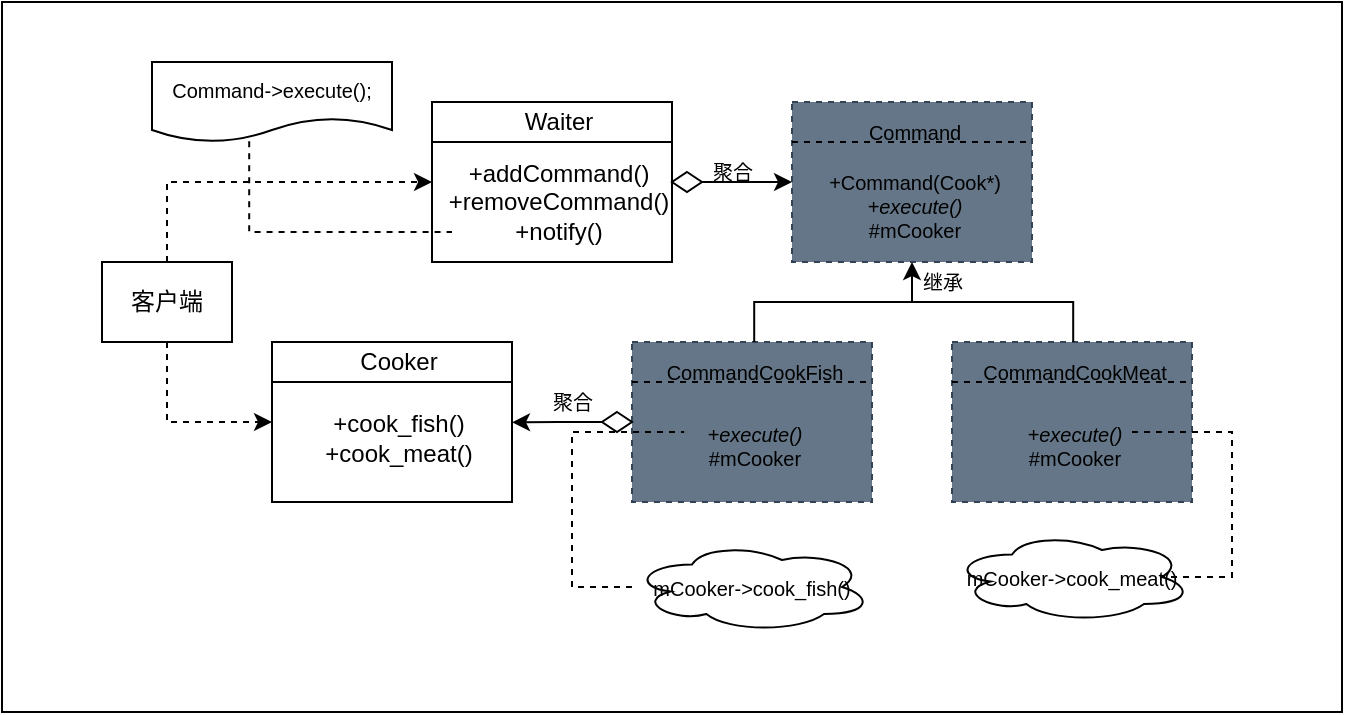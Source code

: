 <mxfile>
    <diagram id="YKBNJY8En7M64wCvM9GK" name="第 1 页">
        <mxGraphModel dx="1589" dy="1604" grid="1" gridSize="5" guides="1" tooltips="1" connect="1" arrows="1" fold="1" page="1" pageScale="1" pageWidth="827" pageHeight="1169" math="0" shadow="0">
            <root>
                <mxCell id="0"/>
                <mxCell id="1" parent="0"/>
                <mxCell id="49" value="" style="whiteSpace=wrap;html=1;fontSize=10;" vertex="1" parent="1">
                    <mxGeometry x="-15" y="-10" width="670" height="355" as="geometry"/>
                </mxCell>
                <mxCell id="40" style="edgeStyle=orthogonalEdgeStyle;rounded=0;html=1;exitX=0.5;exitY=1;exitDx=0;exitDy=0;fontSize=10;endArrow=classic;endFill=1;entryX=0;entryY=0.5;entryDx=0;entryDy=0;dashed=1;" edge="1" parent="1" source="2" target="36">
                    <mxGeometry relative="1" as="geometry">
                        <mxPoint x="90" y="225" as="targetPoint"/>
                    </mxGeometry>
                </mxCell>
                <mxCell id="43" style="edgeStyle=orthogonalEdgeStyle;rounded=0;html=1;fontSize=10;endArrow=classic;endFill=1;entryX=0;entryY=0.5;entryDx=0;entryDy=0;dashed=1;" edge="1" parent="1" source="2" target="4">
                    <mxGeometry relative="1" as="geometry">
                        <mxPoint x="80" y="75" as="targetPoint"/>
                        <Array as="points">
                            <mxPoint x="68" y="80"/>
                        </Array>
                    </mxGeometry>
                </mxCell>
                <mxCell id="2" value="客户端" style="whiteSpace=wrap;html=1;" vertex="1" parent="1">
                    <mxGeometry x="35" y="120" width="65" height="40" as="geometry"/>
                </mxCell>
                <mxCell id="8" value="" style="group" vertex="1" connectable="0" parent="1">
                    <mxGeometry x="200" y="40" width="127.5" height="80" as="geometry"/>
                </mxCell>
                <mxCell id="4" value="" style="whiteSpace=wrap;html=1;" vertex="1" parent="8">
                    <mxGeometry width="120" height="80" as="geometry"/>
                </mxCell>
                <mxCell id="6" value="Waiter" style="text;html=1;align=center;verticalAlign=middle;resizable=0;points=[];autosize=1;strokeColor=none;fillColor=none;" vertex="1" parent="8">
                    <mxGeometry x="32.5" y="-5" width="60" height="30" as="geometry"/>
                </mxCell>
                <mxCell id="7" value="" style="edgeStyle=none;orthogonalLoop=1;jettySize=auto;html=1;entryX=1;entryY=0.25;entryDx=0;entryDy=0;endArrow=none;endFill=0;" edge="1" parent="8" target="4">
                    <mxGeometry width="100" relative="1" as="geometry">
                        <mxPoint y="20" as="sourcePoint"/>
                        <mxPoint x="100" y="20" as="targetPoint"/>
                        <Array as="points"/>
                    </mxGeometry>
                </mxCell>
                <mxCell id="9" value="&lt;span style=&quot;font-size: 12px;&quot;&gt;+addCommand()&lt;br&gt;+removeCommand()&lt;br&gt;+notify()&lt;br&gt;&lt;/span&gt;" style="text;html=1;align=center;verticalAlign=middle;resizable=0;points=[];autosize=1;strokeColor=none;fillColor=none;fontSize=10;" vertex="1" parent="8">
                    <mxGeometry x="-2.5" y="20" width="130" height="60" as="geometry"/>
                </mxCell>
                <mxCell id="10" value="Command-&amp;gt;execute();" style="shape=document;whiteSpace=wrap;html=1;boundedLbl=1;fontSize=10;" vertex="1" parent="1">
                    <mxGeometry x="60" y="20" width="120" height="40" as="geometry"/>
                </mxCell>
                <mxCell id="11" value="" style="edgeStyle=orthogonalEdgeStyle;orthogonalLoop=1;jettySize=auto;html=1;fontSize=10;endArrow=none;endFill=0;exitX=0.405;exitY=0.992;exitDx=0;exitDy=0;exitPerimeter=0;dashed=1;rounded=0;" edge="1" parent="1" source="10">
                    <mxGeometry width="100" relative="1" as="geometry">
                        <mxPoint x="110" y="105" as="sourcePoint"/>
                        <mxPoint x="210" y="105" as="targetPoint"/>
                        <Array as="points">
                            <mxPoint x="109" y="105"/>
                        </Array>
                    </mxGeometry>
                </mxCell>
                <mxCell id="12" value="" style="group;fontSize=10;" vertex="1" connectable="0" parent="1">
                    <mxGeometry x="380" y="40" width="120" height="80" as="geometry"/>
                </mxCell>
                <mxCell id="13" value="" style="whiteSpace=wrap;html=1;fontSize=10;fillColor=#647687;fontColor=#ffffff;strokeColor=#314354;dashed=1;" vertex="1" parent="12">
                    <mxGeometry width="120.0" height="80" as="geometry"/>
                </mxCell>
                <mxCell id="14" style="edgeStyle=none;html=1;exitX=0;exitY=0.25;exitDx=0;exitDy=0;entryX=1;entryY=0.25;entryDx=0;entryDy=0;fontSize=10;endArrow=none;endFill=0;rounded=0;dashed=1;" edge="1" parent="12" source="13" target="13">
                    <mxGeometry relative="1" as="geometry"/>
                </mxCell>
                <mxCell id="15" value="Command" style="text;html=1;align=center;verticalAlign=middle;resizable=0;points=[];autosize=1;strokeColor=none;fillColor=none;fontSize=10;dashed=1;" vertex="1" parent="12">
                    <mxGeometry x="28.08" width="65" height="30" as="geometry"/>
                </mxCell>
                <mxCell id="16" value="+Command(Cook*)&lt;br&gt;&lt;i&gt;+execute()&lt;/i&gt;&lt;br&gt;#mCooker" style="text;html=1;align=center;verticalAlign=middle;resizable=0;points=[];autosize=1;strokeColor=none;fillColor=none;fontSize=10;dashed=1;" vertex="1" parent="12">
                    <mxGeometry x="8.08" y="27" width="105" height="50" as="geometry"/>
                </mxCell>
                <mxCell id="17" value="" style="group;fontSize=10;" vertex="1" connectable="0" parent="1">
                    <mxGeometry x="300" y="160" width="120" height="80" as="geometry"/>
                </mxCell>
                <mxCell id="18" value="" style="whiteSpace=wrap;html=1;fontSize=10;fillColor=#647687;fontColor=#ffffff;strokeColor=#314354;dashed=1;" vertex="1" parent="17">
                    <mxGeometry width="120.0" height="80" as="geometry"/>
                </mxCell>
                <mxCell id="19" style="edgeStyle=none;html=1;exitX=0;exitY=0.25;exitDx=0;exitDy=0;entryX=1;entryY=0.25;entryDx=0;entryDy=0;fontSize=10;endArrow=none;endFill=0;rounded=0;dashed=1;" edge="1" parent="17" source="18" target="18">
                    <mxGeometry relative="1" as="geometry"/>
                </mxCell>
                <mxCell id="20" value="CommandCookFish" style="text;html=1;align=center;verticalAlign=middle;resizable=0;points=[];autosize=1;strokeColor=none;fillColor=none;fontSize=10;dashed=1;" vertex="1" parent="17">
                    <mxGeometry x="6.08" width="110" height="30" as="geometry"/>
                </mxCell>
                <mxCell id="21" value="&lt;i&gt;+execute()&lt;/i&gt;&lt;br&gt;#mCooker" style="text;html=1;align=center;verticalAlign=middle;resizable=0;points=[];autosize=1;strokeColor=none;fillColor=none;fontSize=10;dashed=1;" vertex="1" parent="17">
                    <mxGeometry x="26.08" y="32" width="70" height="40" as="geometry"/>
                </mxCell>
                <mxCell id="22" value="" style="group;fontSize=10;" vertex="1" connectable="0" parent="1">
                    <mxGeometry x="460" y="160" width="120" height="80" as="geometry"/>
                </mxCell>
                <mxCell id="23" value="" style="whiteSpace=wrap;html=1;fontSize=10;fillColor=#647687;fontColor=#ffffff;strokeColor=#314354;dashed=1;" vertex="1" parent="22">
                    <mxGeometry width="120.0" height="80" as="geometry"/>
                </mxCell>
                <mxCell id="24" style="edgeStyle=none;html=1;exitX=0;exitY=0.25;exitDx=0;exitDy=0;entryX=1;entryY=0.25;entryDx=0;entryDy=0;fontSize=10;endArrow=none;endFill=0;rounded=0;dashed=1;" edge="1" parent="22" source="23" target="23">
                    <mxGeometry relative="1" as="geometry"/>
                </mxCell>
                <mxCell id="25" value="CommandCookMeat" style="text;html=1;align=center;verticalAlign=middle;resizable=0;points=[];autosize=1;strokeColor=none;fillColor=none;fontSize=10;dashed=1;" vertex="1" parent="22">
                    <mxGeometry x="3.08" width="115" height="30" as="geometry"/>
                </mxCell>
                <mxCell id="26" value="&lt;i&gt;+execute()&lt;/i&gt;&lt;br&gt;#mCooker" style="text;html=1;align=center;verticalAlign=middle;resizable=0;points=[];autosize=1;strokeColor=none;fillColor=none;fontSize=10;dashed=1;" vertex="1" parent="22">
                    <mxGeometry x="26.08" y="32" width="70" height="40" as="geometry"/>
                </mxCell>
                <mxCell id="27" style="edgeStyle=orthogonalEdgeStyle;rounded=0;html=1;entryX=0.5;entryY=1;entryDx=0;entryDy=0;fontSize=10;endArrow=classic;endFill=1;" edge="1" parent="1" source="20" target="13">
                    <mxGeometry relative="1" as="geometry"/>
                </mxCell>
                <mxCell id="28" style="edgeStyle=orthogonalEdgeStyle;rounded=0;html=1;fontSize=10;endArrow=none;endFill=0;" edge="1" parent="1" source="25">
                    <mxGeometry relative="1" as="geometry">
                        <mxPoint x="440" y="140" as="targetPoint"/>
                        <Array as="points">
                            <mxPoint x="521" y="140"/>
                        </Array>
                    </mxGeometry>
                </mxCell>
                <mxCell id="29" value="继承" style="text;html=1;align=center;verticalAlign=middle;resizable=0;points=[];autosize=1;strokeColor=none;fillColor=none;fontSize=10;" vertex="1" parent="1">
                    <mxGeometry x="435" y="115" width="40" height="30" as="geometry"/>
                </mxCell>
                <mxCell id="32" style="edgeStyle=orthogonalEdgeStyle;rounded=0;html=1;exitX=1;exitY=0.5;exitDx=0;exitDy=0;entryX=0;entryY=0.5;entryDx=0;entryDy=0;fontSize=10;endArrow=classic;endFill=1;" edge="1" parent="1" source="30" target="13">
                    <mxGeometry relative="1" as="geometry"/>
                </mxCell>
                <mxCell id="30" value="" style="rhombus;whiteSpace=wrap;html=1;fontSize=10;" vertex="1" parent="1">
                    <mxGeometry x="320" y="75" width="15" height="10" as="geometry"/>
                </mxCell>
                <mxCell id="33" value="聚合" style="text;html=1;align=center;verticalAlign=middle;resizable=0;points=[];autosize=1;strokeColor=none;fillColor=none;fontSize=10;" vertex="1" parent="1">
                    <mxGeometry x="330" y="60" width="40" height="30" as="geometry"/>
                </mxCell>
                <mxCell id="41" style="edgeStyle=orthogonalEdgeStyle;rounded=0;html=1;exitX=0;exitY=0.5;exitDx=0;exitDy=0;fontSize=10;endArrow=classic;endFill=1;" edge="1" parent="1" source="34">
                    <mxGeometry relative="1" as="geometry">
                        <mxPoint x="240" y="200.143" as="targetPoint"/>
                    </mxGeometry>
                </mxCell>
                <mxCell id="34" value="" style="rhombus;whiteSpace=wrap;html=1;fontSize=10;" vertex="1" parent="1">
                    <mxGeometry x="285" y="195" width="15" height="10" as="geometry"/>
                </mxCell>
                <mxCell id="35" value="" style="group" vertex="1" connectable="0" parent="1">
                    <mxGeometry x="120" y="160" width="185" height="80" as="geometry"/>
                </mxCell>
                <mxCell id="36" value="" style="whiteSpace=wrap;html=1;" vertex="1" parent="35">
                    <mxGeometry width="120" height="80" as="geometry"/>
                </mxCell>
                <mxCell id="37" value="Cooker" style="text;html=1;align=center;verticalAlign=middle;resizable=0;points=[];autosize=1;strokeColor=none;fillColor=none;" vertex="1" parent="35">
                    <mxGeometry x="32.5" y="-5" width="60" height="30" as="geometry"/>
                </mxCell>
                <mxCell id="38" value="" style="edgeStyle=none;orthogonalLoop=1;jettySize=auto;html=1;entryX=1;entryY=0.25;entryDx=0;entryDy=0;endArrow=none;endFill=0;" edge="1" parent="35" target="36">
                    <mxGeometry width="100" relative="1" as="geometry">
                        <mxPoint y="20" as="sourcePoint"/>
                        <mxPoint x="100" y="20" as="targetPoint"/>
                        <Array as="points"/>
                    </mxGeometry>
                </mxCell>
                <mxCell id="39" value="&lt;span style=&quot;font-size: 12px;&quot;&gt;+cook_fish()&lt;br&gt;+cook_meat()&lt;br&gt;&lt;/span&gt;" style="text;html=1;align=center;verticalAlign=middle;resizable=0;points=[];autosize=1;strokeColor=none;fillColor=none;fontSize=10;" vertex="1" parent="35">
                    <mxGeometry x="15" y="25" width="95" height="45" as="geometry"/>
                </mxCell>
                <mxCell id="42" value="聚合" style="text;html=1;align=center;verticalAlign=middle;resizable=0;points=[];autosize=1;strokeColor=none;fillColor=none;fontSize=10;" vertex="1" parent="1">
                    <mxGeometry x="250" y="175" width="40" height="30" as="geometry"/>
                </mxCell>
                <mxCell id="46" style="edgeStyle=orthogonalEdgeStyle;rounded=0;html=1;dashed=1;fontSize=10;endArrow=none;endFill=0;" edge="1" parent="1" source="44" target="21">
                    <mxGeometry relative="1" as="geometry">
                        <mxPoint x="280" y="220" as="targetPoint"/>
                        <Array as="points">
                            <mxPoint x="270" y="283"/>
                            <mxPoint x="270" y="205"/>
                        </Array>
                    </mxGeometry>
                </mxCell>
                <mxCell id="44" value="mCooker-&amp;gt;cook_fish()" style="ellipse;shape=cloud;whiteSpace=wrap;html=1;fontSize=10;" vertex="1" parent="1">
                    <mxGeometry x="300" y="260" width="120" height="45" as="geometry"/>
                </mxCell>
                <mxCell id="45" value="mCooker-&amp;gt;cook_meat()" style="ellipse;shape=cloud;whiteSpace=wrap;html=1;fontSize=10;" vertex="1" parent="1">
                    <mxGeometry x="460" y="255" width="120" height="45" as="geometry"/>
                </mxCell>
                <mxCell id="48" value="" style="edgeStyle=orthogonalEdgeStyle;orthogonalLoop=1;jettySize=auto;html=1;rounded=0;dashed=1;fontSize=10;endArrow=none;endFill=0;entryX=0.875;entryY=0.5;entryDx=0;entryDy=0;entryPerimeter=0;" edge="1" parent="1" target="45">
                    <mxGeometry width="100" relative="1" as="geometry">
                        <mxPoint x="550" y="205" as="sourcePoint"/>
                        <mxPoint x="645" y="205" as="targetPoint"/>
                        <Array as="points">
                            <mxPoint x="600" y="205"/>
                            <mxPoint x="600" y="278"/>
                        </Array>
                    </mxGeometry>
                </mxCell>
            </root>
        </mxGraphModel>
    </diagram>
</mxfile>
